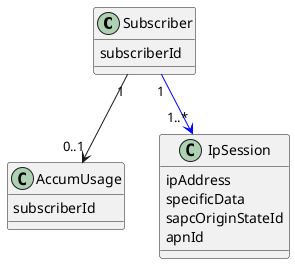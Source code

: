 @startuml
class Subscriber {
  subscriberId
}

class AccumUsage {
  subscriberId
}

class IpSession {
  ipAddress
  specificData
  sapcOriginStateId
  apnId
}

Subscriber "1" -[#blue]-> "1..*" IpSession
Subscriber "1" --> "0..1" AccumUsage
@enduml